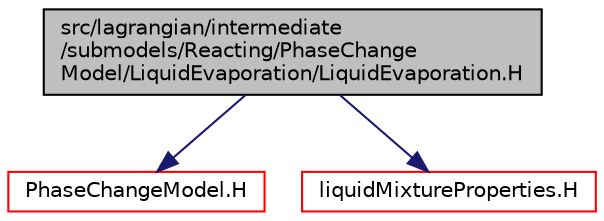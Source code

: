 digraph "src/lagrangian/intermediate/submodels/Reacting/PhaseChangeModel/LiquidEvaporation/LiquidEvaporation.H"
{
  bgcolor="transparent";
  edge [fontname="Helvetica",fontsize="10",labelfontname="Helvetica",labelfontsize="10"];
  node [fontname="Helvetica",fontsize="10",shape=record];
  Node1 [label="src/lagrangian/intermediate\l/submodels/Reacting/PhaseChange\lModel/LiquidEvaporation/LiquidEvaporation.H",height=0.2,width=0.4,color="black", fillcolor="grey75", style="filled", fontcolor="black"];
  Node1 -> Node2 [color="midnightblue",fontsize="10",style="solid",fontname="Helvetica"];
  Node2 [label="PhaseChangeModel.H",height=0.2,width=0.4,color="red",URL="$a07120.html"];
  Node1 -> Node3 [color="midnightblue",fontsize="10",style="solid",fontname="Helvetica"];
  Node3 [label="liquidMixtureProperties.H",height=0.2,width=0.4,color="red",URL="$a10140.html"];
}
